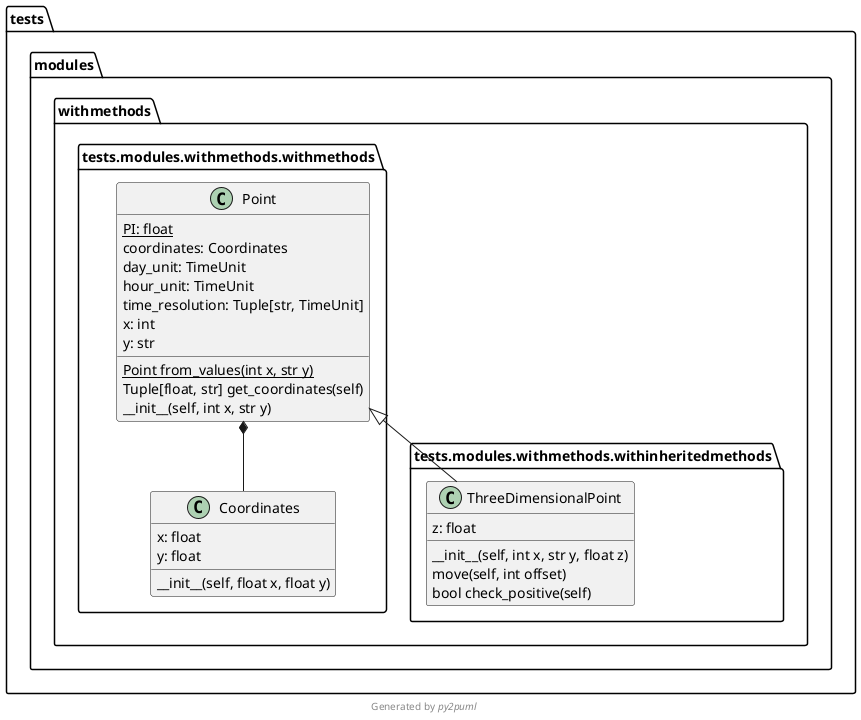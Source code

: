 @startuml tests.modules.withmethods
namespace tests.modules.withmethods {
  namespace withmethods {}
  namespace withinheritedmethods {}
}
class tests.modules.withmethods.withmethods.Point {
  PI: float {static}
  coordinates: Coordinates
  day_unit: TimeUnit
  hour_unit: TimeUnit
  time_resolution: Tuple[str, TimeUnit]
  x: int
  y: str
  {static} Point from_values(int x, str y)
  Tuple[float, str] get_coordinates(self)
  __init__(self, int x, str y)
}
class tests.modules.withmethods.withinheritedmethods.ThreeDimensionalPoint {
  z: float
  __init__(self, int x, str y, float z)
  move(self, int offset)
  bool check_positive(self)
}
class tests.modules.withmethods.withmethods.Coordinates {
  x: float
  y: float
  __init__(self, float x, float y)
}
tests.modules.withmethods.withmethods.Point *-- tests.modules.withmethods.withmethods.Coordinates
tests.modules.withmethods.withmethods.Point <|-- tests.modules.withmethods.withinheritedmethods.ThreeDimensionalPoint
footer Generated by //py2puml//
@enduml
